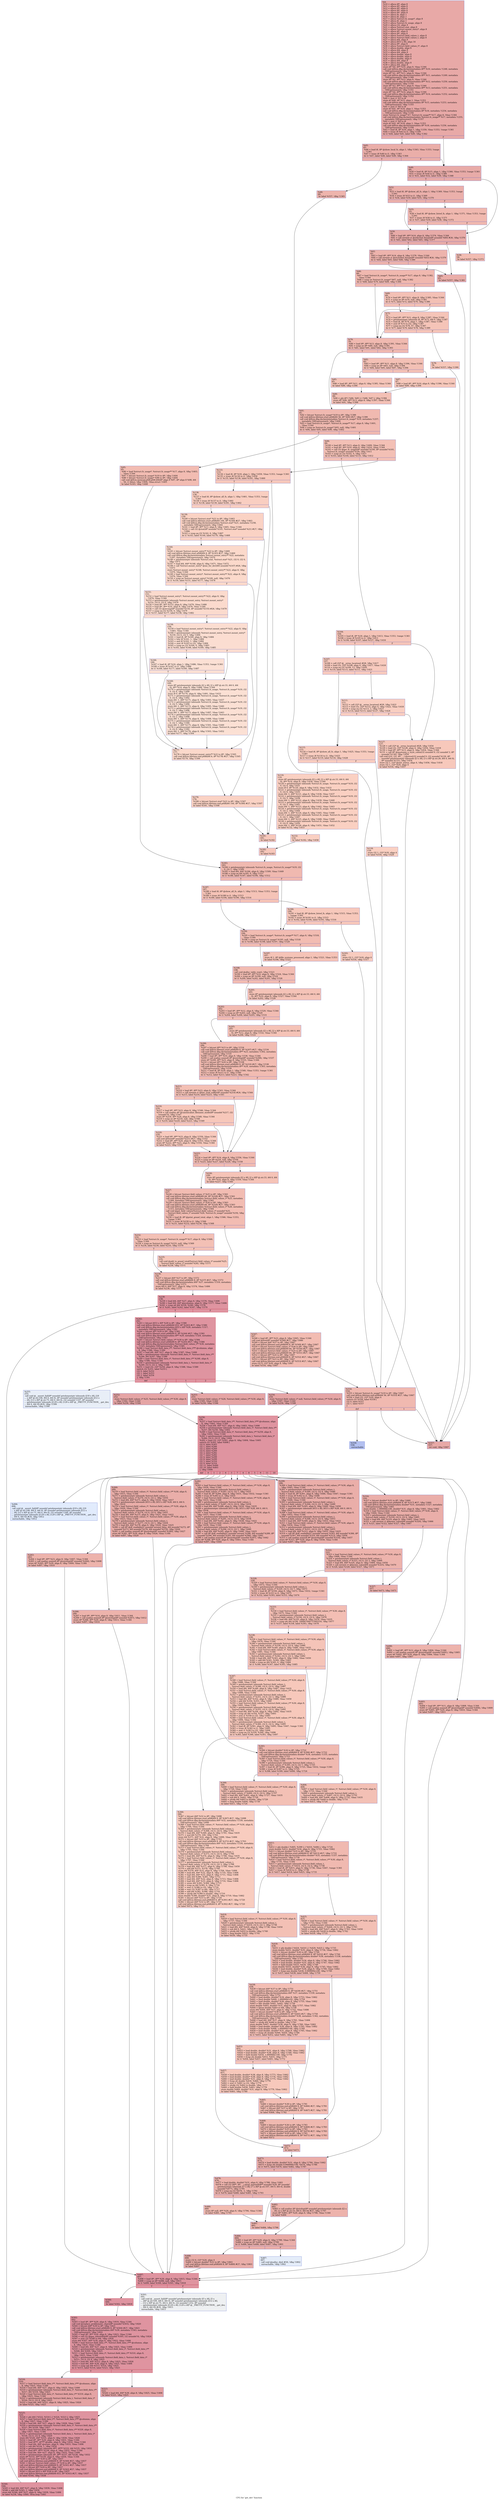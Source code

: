 digraph "CFG for 'get_dev' function" {
	label="CFG for 'get_dev' function";

	Node0x10a2a10 [shape=record,color="#3d50c3ff", style=filled, fillcolor="#ca3b3770",label="{%9:\l  %10 = alloca i8*, align 8\l  %11 = alloca i8*, align 8\l  %12 = alloca i8*, align 8\l  %13 = alloca i8*, align 8\l  %14 = alloca i8*, align 8\l  %15 = alloca i8, align 1\l  %16 = alloca i8, align 1\l  %17 = alloca %struct.fs_usage*, align 8\l  %18 = alloca i8, align 1\l  %19 = alloca %struct.fs_usage, align 8\l  %20 = alloca i32, align 4\l  %21 = alloca %struct.stat, align 8\l  %22 = alloca %struct.mount_entry*, align 8\l  %23 = alloca i8*, align 8\l  %24 = alloca i8*, align 8\l  %25 = alloca %struct.field_values_t, align 8\l  %26 = alloca %struct.field_values_t, align 8\l  %27 = alloca i64, align 8\l  %28 = alloca [653 x i8], align 16\l  %29 = alloca i8*, align 8\l  %30 = alloca %struct.field_values_t*, align 8\l  %31 = alloca double, align 8\l  %32 = alloca i64, align 8\l  %33 = alloca i64, align 8\l  %34 = alloca double, align 8\l  %35 = alloca double, align 8\l  %36 = alloca double, align 8\l  %37 = alloca i64, align 8\l  %38 = alloca double, align 8\l  %39 = alloca i64, align 8\l  store i8* %0, i8** %10, align 8, !tbaa !1344\l  call void @llvm.dbg.declare(metadata i8** %10, metadata !1248, metadata\l... !DIExpression()), !dbg !1348\l  store i8* %1, i8** %11, align 8, !tbaa !1344\l  call void @llvm.dbg.declare(metadata i8** %11, metadata !1249, metadata\l... !DIExpression()), !dbg !1349\l  store i8* %2, i8** %12, align 8, !tbaa !1344\l  call void @llvm.dbg.declare(metadata i8** %12, metadata !1250, metadata\l... !DIExpression()), !dbg !1350\l  store i8* %3, i8** %13, align 8, !tbaa !1344\l  call void @llvm.dbg.declare(metadata i8** %13, metadata !1251, metadata\l... !DIExpression()), !dbg !1351\l  store i8* %4, i8** %14, align 8, !tbaa !1344\l  call void @llvm.dbg.declare(metadata i8** %14, metadata !1252, metadata\l... !DIExpression()), !dbg !1352\l  %40 = zext i1 %5 to i8\l  store i8 %40, i8* %15, align 1, !tbaa !1353\l  call void @llvm.dbg.declare(metadata i8* %15, metadata !1253, metadata\l... !DIExpression()), !dbg !1355\l  %41 = zext i1 %6 to i8\l  store i8 %41, i8* %16, align 1, !tbaa !1353\l  call void @llvm.dbg.declare(metadata i8* %16, metadata !1254, metadata\l... !DIExpression()), !dbg !1356\l  store %struct.fs_usage* %7, %struct.fs_usage** %17, align 8, !tbaa !1344\l  call void @llvm.dbg.declare(metadata %struct.fs_usage** %17, metadata !1255,\l... metadata !DIExpression()), !dbg !1357\l  %42 = zext i1 %8 to i8\l  store i8 %42, i8* %18, align 1, !tbaa !1353\l  call void @llvm.dbg.declare(metadata i8* %18, metadata !1256, metadata\l... !DIExpression()), !dbg !1358\l  %43 = load i8, i8* %16, align 1, !dbg !1359, !tbaa !1353, !range !1361\l  %44 = trunc i8 %43 to i1, !dbg !1359\l  br i1 %44, label %45, label %49, !dbg !1362\l|{<s0>T|<s1>F}}"];
	Node0x10a2a10:s0 -> Node0x10a2aa0;
	Node0x10a2a10:s1 -> Node0x10a2b40;
	Node0x10a2aa0 [shape=record,color="#3d50c3ff", style=filled, fillcolor="#d0473d70",label="{%45:\l45:                                               \l  %46 = load i8, i8* @show_local_fs, align 1, !dbg !1363, !tbaa !1353, !range\l... !1361\l  %47 = trunc i8 %46 to i1, !dbg !1363\l  br i1 %47, label %48, label %49, !dbg !1364\l|{<s0>T|<s1>F}}"];
	Node0x10a2aa0:s0 -> Node0x10a2af0;
	Node0x10a2aa0:s1 -> Node0x10a2b40;
	Node0x10a2af0 [shape=record,color="#3d50c3ff", style=filled, fillcolor="#d8564670",label="{%48:\l48:                                               \l  br label %557, !dbg !1365\l}"];
	Node0x10a2af0 -> Node0x10a4e90;
	Node0x10a2b40 [shape=record,color="#3d50c3ff", style=filled, fillcolor="#cc403a70",label="{%49:\l49:                                               \l  %50 = load i8, i8* %15, align 1, !dbg !1366, !tbaa !1353, !range !1361\l  %51 = trunc i8 %50 to i1, !dbg !1366\l  br i1 %51, label %52, label %59, !dbg !1368\l|{<s0>T|<s1>F}}"];
	Node0x10a2b40:s0 -> Node0x10a2b90;
	Node0x10a2b40:s1 -> Node0x10a2c80;
	Node0x10a2b90 [shape=record,color="#3d50c3ff", style=filled, fillcolor="#d24b4070",label="{%52:\l52:                                               \l  %53 = load i8, i8* @show_all_fs, align 1, !dbg !1369, !tbaa !1353, !range\l... !1361\l  %54 = trunc i8 %53 to i1, !dbg !1369\l  br i1 %54, label %59, label %55, !dbg !1370\l|{<s0>T|<s1>F}}"];
	Node0x10a2b90:s0 -> Node0x10a2c80;
	Node0x10a2b90:s1 -> Node0x10a2be0;
	Node0x10a2be0 [shape=record,color="#3d50c3ff", style=filled, fillcolor="#dc5d4a70",label="{%55:\l55:                                               \l  %56 = load i8, i8* @show_listed_fs, align 1, !dbg !1371, !tbaa !1353, !range\l... !1361\l  %57 = trunc i8 %56 to i1, !dbg !1371\l  br i1 %57, label %59, label %58, !dbg !1372\l|{<s0>T|<s1>F}}"];
	Node0x10a2be0:s0 -> Node0x10a2c80;
	Node0x10a2be0:s1 -> Node0x10a2c30;
	Node0x10a2c30 [shape=record,color="#3d50c3ff", style=filled, fillcolor="#e1675170",label="{%58:\l58:                                               \l  br label %557, !dbg !1373\l}"];
	Node0x10a2c30 -> Node0x10a4e90;
	Node0x10a2c80 [shape=record,color="#3d50c3ff", style=filled, fillcolor="#cc403a70",label="{%59:\l59:                                               \l  %60 = load i8*, i8** %14, align 8, !dbg !1374, !tbaa !1344\l  %61 = call zeroext i1 @selected_fstype(i8* noundef %60) #26, !dbg !1376\l  br i1 %61, label %62, label %65, !dbg !1377\l|{<s0>T|<s1>F}}"];
	Node0x10a2c80:s0 -> Node0x10a2cd0;
	Node0x10a2c80:s1 -> Node0x10a2d20;
	Node0x10a2cd0 [shape=record,color="#3d50c3ff", style=filled, fillcolor="#d6524470",label="{%62:\l62:                                               \l  %63 = load i8*, i8** %14, align 8, !dbg !1378, !tbaa !1344\l  %64 = call zeroext i1 @excluded_fstype(i8* noundef %63) #26, !dbg !1379\l  br i1 %64, label %65, label %66, !dbg !1380\l|{<s0>T|<s1>F}}"];
	Node0x10a2cd0:s0 -> Node0x10a2d20;
	Node0x10a2cd0:s1 -> Node0x10a2d70;
	Node0x10a2d20 [shape=record,color="#3d50c3ff", style=filled, fillcolor="#d0473d70",label="{%65:\l65:                                               \l  br label %557, !dbg !1381\l}"];
	Node0x10a2d20 -> Node0x10a4e90;
	Node0x10a2d70 [shape=record,color="#3d50c3ff", style=filled, fillcolor="#dc5d4a70",label="{%66:\l66:                                               \l  %67 = load %struct.fs_usage*, %struct.fs_usage** %17, align 8, !dbg !1382,\l... !tbaa !1344\l  %68 = icmp ne %struct.fs_usage* %67, null, !dbg !1382\l  br i1 %68, label %79, label %69, !dbg !1384\l|{<s0>T|<s1>F}}"];
	Node0x10a2d70:s0 -> Node0x10a2eb0;
	Node0x10a2d70:s1 -> Node0x10a2dc0;
	Node0x10a2dc0 [shape=record,color="#3d50c3ff", style=filled, fillcolor="#e5705870",label="{%69:\l69:                                               \l  %70 = load i8*, i8** %11, align 8, !dbg !1385, !tbaa !1344\l  %71 = icmp ne i8* %70, null, !dbg !1385\l  br i1 %71, label %72, label %79, !dbg !1386\l|{<s0>T|<s1>F}}"];
	Node0x10a2dc0:s0 -> Node0x10a2e10;
	Node0x10a2dc0:s1 -> Node0x10a2eb0;
	Node0x10a2e10 [shape=record,color="#3d50c3ff", style=filled, fillcolor="#e97a5f70",label="{%72:\l72:                                               \l  %73 = load i8*, i8** %11, align 8, !dbg !1387, !tbaa !1344\l  %74 = getelementptr inbounds i8, i8* %73, i64 0, !dbg !1387\l  %75 = load i8, i8* %74, align 1, !dbg !1387, !tbaa !1388\l  %76 = sext i8 %75 to i32, !dbg !1387\l  %77 = icmp eq i32 %76, 47, !dbg !1387\l  br i1 %77, label %79, label %78, !dbg !1389\l|{<s0>T|<s1>F}}"];
	Node0x10a2e10:s0 -> Node0x10a2eb0;
	Node0x10a2e10:s1 -> Node0x10a2e60;
	Node0x10a2e60 [shape=record,color="#3d50c3ff", style=filled, fillcolor="#ed836670",label="{%78:\l78:                                               \l  br label %557, !dbg !1390\l}"];
	Node0x10a2e60 -> Node0x10a4e90;
	Node0x10a2eb0 [shape=record,color="#3d50c3ff", style=filled, fillcolor="#de614d70",label="{%79:\l79:                                               \l  %80 = load i8*, i8** %13, align 8, !dbg !1391, !tbaa !1344\l  %81 = icmp ne i8* %80, null, !dbg !1391\l  br i1 %81, label %91, label %82, !dbg !1393\l|{<s0>T|<s1>F}}"];
	Node0x10a2eb0:s0 -> Node0x10a3040;
	Node0x10a2eb0:s1 -> Node0x10a2f00;
	Node0x10a2f00 [shape=record,color="#3d50c3ff", style=filled, fillcolor="#e5705870",label="{%82:\l82:                                               \l  %83 = load i8*, i8** %11, align 8, !dbg !1394, !tbaa !1344\l  %84 = icmp ne i8* %83, null, !dbg !1394\l  br i1 %84, label %85, label %87, !dbg !1394\l|{<s0>T|<s1>F}}"];
	Node0x10a2f00:s0 -> Node0x10a2f50;
	Node0x10a2f00:s1 -> Node0x10a2fa0;
	Node0x10a2f50 [shape=record,color="#3d50c3ff", style=filled, fillcolor="#e97a5f70",label="{%85:\l85:                                               \l  %86 = load i8*, i8** %11, align 8, !dbg !1395, !tbaa !1344\l  br label %89, !dbg !1394\l}"];
	Node0x10a2f50 -> Node0x10a2ff0;
	Node0x10a2fa0 [shape=record,color="#3d50c3ff", style=filled, fillcolor="#ed836670",label="{%87:\l87:                                               \l  %88 = load i8*, i8** %10, align 8, !dbg !1396, !tbaa !1344\l  br label %89, !dbg !1394\l}"];
	Node0x10a2fa0 -> Node0x10a2ff0;
	Node0x10a2ff0 [shape=record,color="#3d50c3ff", style=filled, fillcolor="#e5705870",label="{%89:\l89:                                               \l  %90 = phi i8* [ %86, %85 ], [ %88, %87 ], !dbg !1394\l  store i8* %90, i8** %13, align 8, !dbg !1397, !tbaa !1344\l  br label %91, !dbg !1398\l}"];
	Node0x10a2ff0 -> Node0x10a3040;
	Node0x10a3040 [shape=record,color="#3d50c3ff", style=filled, fillcolor="#de614d70",label="{%91:\l91:                                               \l  %92 = bitcast %struct.fs_usage* %19 to i8*, !dbg !1399\l  call void @llvm.lifetime.start.p0i8(i64 56, i8* %92) #27, !dbg !1399\l  call void @llvm.dbg.declare(metadata %struct.fs_usage* %19, metadata !1257,\l... metadata !DIExpression()), !dbg !1400\l  %93 = load %struct.fs_usage*, %struct.fs_usage** %17, align 8, !dbg !1401,\l... !tbaa !1344\l  %94 = icmp ne %struct.fs_usage* %93, null, !dbg !1401\l  br i1 %94, label %95, label %99, !dbg !1402\l|{<s0>T|<s1>F}}"];
	Node0x10a3040:s0 -> Node0x10a3090;
	Node0x10a3040:s1 -> Node0x10a30e0;
	Node0x10a3090 [shape=record,color="#3d50c3ff", style=filled, fillcolor="#e1675170",label="{%95:\l95:                                               \l  %96 = load %struct.fs_usage*, %struct.fs_usage** %17, align 8, !dbg !1403,\l... !tbaa !1344\l  %97 = bitcast %struct.fs_usage* %19 to i8*, !dbg !1404\l  %98 = bitcast %struct.fs_usage* %96 to i8*, !dbg !1404\l  call void @llvm.memcpy.p0i8.p0i8.i64(i8* align 8 %97, i8* align 8 %98, i64\l... 56, i1 false), !dbg !1404, !tbaa.struct !1405\l  br label %183, !dbg !1408\l}"];
	Node0x10a3090 -> Node0x10a3770;
	Node0x10a30e0 [shape=record,color="#3d50c3ff", style=filled, fillcolor="#e5705870",label="{%99:\l99:                                               \l  %100 = load i8*, i8** %13, align 8, !dbg !1409, !tbaa !1344\l  %101 = load i8*, i8** %10, align 8, !dbg !1410, !tbaa !1344\l  %102 = call i32 @get_fs_usage(i8* noundef %100, i8* noundef %101,\l... %struct.fs_usage* noundef %19), !dbg !1411\l  %103 = icmp ne i32 %102, 0, !dbg !1411\l  br i1 %103, label %104, label %133, !dbg !1412\l|{<s0>T|<s1>F}}"];
	Node0x10a30e0:s0 -> Node0x10a3130;
	Node0x10a30e0:s1 -> Node0x10a33b0;
	Node0x10a3130 [shape=record,color="#3d50c3ff", style=filled, fillcolor="#e97a5f70",label="{%104:\l104:                                              \l  %105 = load i8, i8* %18, align 1, !dbg !1413, !tbaa !1353, !range !1361\l  %106 = trunc i8 %105 to i1, !dbg !1413\l  br i1 %106, label %107, label %127, !dbg !1416\l|{<s0>T|<s1>F}}"];
	Node0x10a3130:s0 -> Node0x10a3180;
	Node0x10a3130:s1 -> Node0x10a3310;
	Node0x10a3180 [shape=record,color="#3d50c3ff", style=filled, fillcolor="#ef886b70",label="{%107:\l107:                                              \l  %108 = call i32* @__errno_location() #28, !dbg !1417\l  %109 = load i32, i32* %108, align 4, !dbg !1417, !tbaa !1418\l  %110 = icmp eq i32 %109, 13, !dbg !1420\l  br i1 %110, label %115, label %111, !dbg !1421\l|{<s0>T|<s1>F}}"];
	Node0x10a3180:s0 -> Node0x10a3220;
	Node0x10a3180:s1 -> Node0x10a31d0;
	Node0x10a31d0 [shape=record,color="#3d50c3ff", style=filled, fillcolor="#f2907270",label="{%111:\l111:                                              \l  %112 = call i32* @__errno_location() #28, !dbg !1422\l  %113 = load i32, i32* %112, align 4, !dbg !1422, !tbaa !1418\l  %114 = icmp eq i32 %113, 2, !dbg !1423\l  br i1 %114, label %115, label %127, !dbg !1424\l|{<s0>T|<s1>F}}"];
	Node0x10a31d0:s0 -> Node0x10a3220;
	Node0x10a31d0:s1 -> Node0x10a3310;
	Node0x10a3220 [shape=record,color="#3d50c3ff", style=filled, fillcolor="#f08b6e70",label="{%115:\l115:                                              \l  %116 = load i8, i8* @show_all_fs, align 1, !dbg !1425, !tbaa !1353, !range\l... !1361\l  %117 = trunc i8 %116 to i1, !dbg !1425\l  br i1 %117, label %119, label %118, !dbg !1428\l|{<s0>T|<s1>F}}"];
	Node0x10a3220:s0 -> Node0x10a32c0;
	Node0x10a3220:s1 -> Node0x10a3270;
	Node0x10a3270 [shape=record,color="#3d50c3ff", style=filled, fillcolor="#f3947570",label="{%118:\l118:                                              \l  store i32 1, i32* %20, align 4\l  br label %554, !dbg !1429\l}"];
	Node0x10a3270 -> Node0x10a4e40;
	Node0x10a32c0 [shape=record,color="#3d50c3ff", style=filled, fillcolor="#f3947570",label="{%119:\l119:                                              \l  store i8* getelementptr inbounds ([2 x i8], [2 x i8]* @.str.33, i64 0, i64\l... 0), i8** %14, align 8, !dbg !1430, !tbaa !1344\l  %120 = getelementptr inbounds %struct.fs_usage, %struct.fs_usage* %19, i32\l... 0, i32 4, !dbg !1431\l  store i8 0, i8* %120, align 8, !dbg !1432, !tbaa !1433\l  %121 = getelementptr inbounds %struct.fs_usage, %struct.fs_usage* %19, i32\l... 0, i32 6, !dbg !1435\l  store i64 -1, i64* %121, align 8, !dbg !1436, !tbaa !1437\l  %122 = getelementptr inbounds %struct.fs_usage, %struct.fs_usage* %19, i32\l... 0, i32 5, !dbg !1438\l  store i64 -1, i64* %122, align 8, !dbg !1439, !tbaa !1440\l  %123 = getelementptr inbounds %struct.fs_usage, %struct.fs_usage* %19, i32\l... 0, i32 3, !dbg !1441\l  store i64 -1, i64* %123, align 8, !dbg !1442, !tbaa !1443\l  %124 = getelementptr inbounds %struct.fs_usage, %struct.fs_usage* %19, i32\l... 0, i32 2, !dbg !1444\l  store i64 -1, i64* %124, align 8, !dbg !1445, !tbaa !1446\l  %125 = getelementptr inbounds %struct.fs_usage, %struct.fs_usage* %19, i32\l... 0, i32 1, !dbg !1447\l  store i64 -1, i64* %125, align 8, !dbg !1448, !tbaa !1449\l  %126 = getelementptr inbounds %struct.fs_usage, %struct.fs_usage* %19, i32\l... 0, i32 0, !dbg !1450\l  store i64 -1, i64* %126, align 8, !dbg !1451, !tbaa !1452\l  br label %132, !dbg !1453\l}"];
	Node0x10a32c0 -> Node0x10a3360;
	Node0x10a3310 [shape=record,color="#3d50c3ff", style=filled, fillcolor="#ed836670",label="{%127:\l127:                                              \l  %128 = call i32* @__errno_location() #28, !dbg !1454\l  %129 = load i32, i32* %128, align 4, !dbg !1454, !tbaa !1418\l  %130 = load i8*, i8** %13, align 8, !dbg !1454, !tbaa !1344\l  %131 = call i8* @quotearg_n_style_colon(i32 noundef 0, i32 noundef 3, i8*\l... noundef %130), !dbg !1454\l  call void (i32, i32, i8*, ...) @error(i32 noundef 0, i32 noundef %129, i8*\l... noundef getelementptr inbounds ([3 x i8], [3 x i8]* @.str.28, i64 0, i64 0),\l... i8* noundef %131), !dbg !1454\l  store i32 1, i32* @exit_status, align 4, !dbg !1456, !tbaa !1418\l  store i32 1, i32* %20, align 4\l  br label %554, !dbg !1457\l}"];
	Node0x10a3310 -> Node0x10a4e40;
	Node0x10a3360 [shape=record,color="#3d50c3ff", style=filled, fillcolor="#f3947570",label="{%132:\l132:                                              \l  br label %182, !dbg !1458\l}"];
	Node0x10a3360 -> Node0x10a3720;
	Node0x10a33b0 [shape=record,color="#3d50c3ff", style=filled, fillcolor="#ed836670",label="{%133:\l133:                                              \l  %134 = load i8, i8* %18, align 1, !dbg !1459, !tbaa !1353, !range !1361\l  %135 = trunc i8 %134 to i1, !dbg !1459\l  br i1 %135, label %136, label %181, !dbg !1460\l|{<s0>T|<s1>F}}"];
	Node0x10a33b0:s0 -> Node0x10a3400;
	Node0x10a33b0:s1 -> Node0x10a36d0;
	Node0x10a3400 [shape=record,color="#3d50c3ff", style=filled, fillcolor="#f2907270",label="{%136:\l136:                                              \l  %137 = load i8, i8* @show_all_fs, align 1, !dbg !1461, !tbaa !1353, !range\l... !1361\l  %138 = trunc i8 %137 to i1, !dbg !1461\l  br i1 %138, label %139, label %181, !dbg !1462\l|{<s0>T|<s1>F}}"];
	Node0x10a3400:s0 -> Node0x10a3450;
	Node0x10a3400:s1 -> Node0x10a36d0;
	Node0x10a3450 [shape=record,color="#3d50c3ff", style=filled, fillcolor="#f4987a70",label="{%139:\l139:                                              \l  %140 = bitcast %struct.stat* %21 to i8*, !dbg !1463\l  call void @llvm.lifetime.start.p0i8(i64 144, i8* %140) #27, !dbg !1463\l  call void @llvm.dbg.declare(metadata %struct.stat* %21, metadata !1258,\l... metadata !DIExpression()), !dbg !1464\l  %141 = load i8*, i8** %13, align 8, !dbg !1465, !tbaa !1344\l  %142 = call i32 @stat(i8* noundef %141, %struct.stat* noundef %21) #27, !dbg\l... !1466\l  %143 = icmp eq i32 %142, 0, !dbg !1467\l  br i1 %143, label %144, label %179, !dbg !1468\l|{<s0>T|<s1>F}}"];
	Node0x10a3450:s0 -> Node0x10a34a0;
	Node0x10a3450:s1 -> Node0x10a3680;
	Node0x10a34a0 [shape=record,color="#3d50c3ff", style=filled, fillcolor="#f7a88970",label="{%144:\l144:                                              \l  %145 = bitcast %struct.mount_entry** %22 to i8*, !dbg !1469\l  call void @llvm.lifetime.start.p0i8(i64 8, i8* %145) #27, !dbg !1469\l  call void @llvm.dbg.declare(metadata %struct.mount_entry** %22, metadata\l... !1297, metadata !DIExpression()), !dbg !1470\l  %146 = getelementptr inbounds %struct.stat, %struct.stat* %21, i32 0, i32 0,\l... !dbg !1471\l  %147 = load i64, i64* %146, align 8, !dbg !1471, !tbaa !1472\l  %148 = call %struct.mount_entry* @me_for_dev(i64 noundef %147) #26, !dbg\l... !1475\l  store %struct.mount_entry* %148, %struct.mount_entry** %22, align 8, !dbg\l... !1470, !tbaa !1344\l  %149 = load %struct.mount_entry*, %struct.mount_entry** %22, align 8, !dbg\l... !1476, !tbaa !1344\l  %150 = icmp ne %struct.mount_entry* %149, null, !dbg !1476\l  br i1 %150, label %151, label %177, !dbg !1478\l|{<s0>T|<s1>F}}"];
	Node0x10a34a0:s0 -> Node0x10a34f0;
	Node0x10a34a0:s1 -> Node0x10a3630;
	Node0x10a34f0 [shape=record,color="#3d50c3ff", style=filled, fillcolor="#f7ac8e70",label="{%151:\l151:                                              \l  %152 = load %struct.mount_entry*, %struct.mount_entry** %22, align 8, !dbg\l... !1479, !tbaa !1344\l  %153 = getelementptr inbounds %struct.mount_entry, %struct.mount_entry*\l... %152, i32 0, i32 0, !dbg !1479\l  %154 = load i8*, i8** %153, align 8, !dbg !1479, !tbaa !1480\l  %155 = load i8*, i8** %10, align 8, !dbg !1479, !tbaa !1344\l  %156 = call i32 @strcmp(i8* noundef %154, i8* noundef %155) #26, !dbg !1479\l  %157 = icmp eq i32 %156, 0, !dbg !1479\l  br i1 %157, label %177, label %158, !dbg !1482\l|{<s0>T|<s1>F}}"];
	Node0x10a34f0:s0 -> Node0x10a3630;
	Node0x10a34f0:s1 -> Node0x10a3540;
	Node0x10a3540 [shape=record,color="#3d50c3ff", style=filled, fillcolor="#f7b39670",label="{%158:\l158:                                              \l  %159 = load %struct.mount_entry*, %struct.mount_entry** %22, align 8, !dbg\l... !1483, !tbaa !1344\l  %160 = getelementptr inbounds %struct.mount_entry, %struct.mount_entry*\l... %159, i32 0, i32 5, !dbg !1484\l  %161 = load i8, i8* %160, align 8, !dbg !1484\l  %162 = lshr i8 %161, 1, !dbg !1484\l  %163 = and i8 %162, 1, !dbg !1484\l  %164 = zext i8 %163 to i32, !dbg !1484\l  %165 = icmp ne i32 %164, 0, !dbg !1483\l  br i1 %165, label %166, label %169, !dbg !1485\l|{<s0>T|<s1>F}}"];
	Node0x10a3540:s0 -> Node0x10a3590;
	Node0x10a3540:s1 -> Node0x10a35e0;
	Node0x10a3590 [shape=record,color="#3d50c3ff", style=filled, fillcolor="#f7b99e70",label="{%166:\l166:                                              \l  %167 = load i8, i8* %16, align 1, !dbg !1486, !tbaa !1353, !range !1361\l  %168 = trunc i8 %167 to i1, !dbg !1486\l  br i1 %168, label %177, label %169, !dbg !1487\l|{<s0>T|<s1>F}}"];
	Node0x10a3590:s0 -> Node0x10a3630;
	Node0x10a3590:s1 -> Node0x10a35e0;
	Node0x10a35e0 [shape=record,color="#3d50c3ff", style=filled, fillcolor="#f7b99e70",label="{%169:\l169:                                              \l  store i8* getelementptr inbounds ([2 x i8], [2 x i8]* @.str.33, i64 0, i64\l... 0), i8** %14, align 8, !dbg !1488, !tbaa !1344\l  %170 = getelementptr inbounds %struct.fs_usage, %struct.fs_usage* %19, i32\l... 0, i32 4, !dbg !1490\l  store i8 0, i8* %170, align 8, !dbg !1491, !tbaa !1433\l  %171 = getelementptr inbounds %struct.fs_usage, %struct.fs_usage* %19, i32\l... 0, i32 6, !dbg !1492\l  store i64 -1, i64* %171, align 8, !dbg !1493, !tbaa !1437\l  %172 = getelementptr inbounds %struct.fs_usage, %struct.fs_usage* %19, i32\l... 0, i32 5, !dbg !1494\l  store i64 -1, i64* %172, align 8, !dbg !1495, !tbaa !1440\l  %173 = getelementptr inbounds %struct.fs_usage, %struct.fs_usage* %19, i32\l... 0, i32 3, !dbg !1496\l  store i64 -1, i64* %173, align 8, !dbg !1497, !tbaa !1443\l  %174 = getelementptr inbounds %struct.fs_usage, %struct.fs_usage* %19, i32\l... 0, i32 2, !dbg !1498\l  store i64 -1, i64* %174, align 8, !dbg !1499, !tbaa !1446\l  %175 = getelementptr inbounds %struct.fs_usage, %struct.fs_usage* %19, i32\l... 0, i32 1, !dbg !1500\l  store i64 -1, i64* %175, align 8, !dbg !1501, !tbaa !1449\l  %176 = getelementptr inbounds %struct.fs_usage, %struct.fs_usage* %19, i32\l... 0, i32 0, !dbg !1502\l  store i64 -1, i64* %176, align 8, !dbg !1503, !tbaa !1452\l  br label %177, !dbg !1504\l}"];
	Node0x10a35e0 -> Node0x10a3630;
	Node0x10a3630 [shape=record,color="#3d50c3ff", style=filled, fillcolor="#f7a88970",label="{%177:\l177:                                              \l  %178 = bitcast %struct.mount_entry** %22 to i8*, !dbg !1505\l  call void @llvm.lifetime.end.p0i8(i64 8, i8* %178) #27, !dbg !1505\l  br label %179, !dbg !1506\l}"];
	Node0x10a3630 -> Node0x10a3680;
	Node0x10a3680 [shape=record,color="#3d50c3ff", style=filled, fillcolor="#f4987a70",label="{%179:\l179:                                              \l  %180 = bitcast %struct.stat* %21 to i8*, !dbg !1507\l  call void @llvm.lifetime.end.p0i8(i64 144, i8* %180) #27, !dbg !1507\l  br label %181, !dbg !1508\l}"];
	Node0x10a3680 -> Node0x10a36d0;
	Node0x10a36d0 [shape=record,color="#3d50c3ff", style=filled, fillcolor="#ed836670",label="{%181:\l181:                                              \l  br label %182\l}"];
	Node0x10a36d0 -> Node0x10a3720;
	Node0x10a3720 [shape=record,color="#3d50c3ff", style=filled, fillcolor="#ec7f6370",label="{%182:\l182:                                              \l  br label %183\l}"];
	Node0x10a3720 -> Node0x10a3770;
	Node0x10a3770 [shape=record,color="#3d50c3ff", style=filled, fillcolor="#de614d70",label="{%183:\l183:                                              \l  %184 = getelementptr inbounds %struct.fs_usage, %struct.fs_usage* %19, i32\l... 0, i32 1, !dbg !1509\l  %185 = load i64, i64* %184, align 8, !dbg !1509, !tbaa !1449\l  %186 = icmp eq i64 %185, 0, !dbg !1511\l  br i1 %186, label %187, label %194, !dbg !1512\l|{<s0>T|<s1>F}}"];
	Node0x10a3770:s0 -> Node0x10a37c0;
	Node0x10a3770:s1 -> Node0x10a38b0;
	Node0x10a37c0 [shape=record,color="#3d50c3ff", style=filled, fillcolor="#e8765c70",label="{%187:\l187:                                              \l  %188 = load i8, i8* @show_all_fs, align 1, !dbg !1513, !tbaa !1353, !range\l... !1361\l  %189 = trunc i8 %188 to i1, !dbg !1513\l  br i1 %189, label %194, label %190, !dbg !1514\l|{<s0>T|<s1>F}}"];
	Node0x10a37c0:s0 -> Node0x10a38b0;
	Node0x10a37c0:s1 -> Node0x10a3810;
	Node0x10a3810 [shape=record,color="#3d50c3ff", style=filled, fillcolor="#ed836670",label="{%190:\l190:                                              \l  %191 = load i8, i8* @show_listed_fs, align 1, !dbg !1515, !tbaa !1353,\l... !range !1361\l  %192 = trunc i8 %191 to i1, !dbg !1515\l  br i1 %192, label %194, label %193, !dbg !1516\l|{<s0>T|<s1>F}}"];
	Node0x10a3810:s0 -> Node0x10a38b0;
	Node0x10a3810:s1 -> Node0x10a3860;
	Node0x10a3860 [shape=record,color="#3d50c3ff", style=filled, fillcolor="#f08b6e70",label="{%193:\l193:                                              \l  store i32 1, i32* %20, align 4\l  br label %554, !dbg !1517\l}"];
	Node0x10a3860 -> Node0x10a4e40;
	Node0x10a38b0 [shape=record,color="#3d50c3ff", style=filled, fillcolor="#e1675170",label="{%194:\l194:                                              \l  %195 = load %struct.fs_usage*, %struct.fs_usage** %17, align 8, !dbg !1518,\l... !tbaa !1344\l  %196 = icmp ne %struct.fs_usage* %195, null, !dbg !1518\l  br i1 %196, label %198, label %197, !dbg !1520\l|{<s0>T|<s1>F}}"];
	Node0x10a38b0:s0 -> Node0x10a3950;
	Node0x10a38b0:s1 -> Node0x10a3900;
	Node0x10a3900 [shape=record,color="#3d50c3ff", style=filled, fillcolor="#e8765c70",label="{%197:\l197:                                              \l  store i8 1, i8* @file_systems_processed, align 1, !dbg !1521, !tbaa !1353\l  br label %198, !dbg !1522\l}"];
	Node0x10a3900 -> Node0x10a3950;
	Node0x10a3950 [shape=record,color="#3d50c3ff", style=filled, fillcolor="#e1675170",label="{%198:\l198:                                              \l  call void @alloc_table_row(), !dbg !1523\l  %199 = load i8*, i8** %10, align 8, !dbg !1524, !tbaa !1344\l  %200 = icmp ne i8* %199, null, !dbg !1524\l  br i1 %200, label %202, label %201, !dbg !1526\l|{<s0>T|<s1>F}}"];
	Node0x10a3950:s0 -> Node0x10a39f0;
	Node0x10a3950:s1 -> Node0x10a39a0;
	Node0x10a39a0 [shape=record,color="#3d50c3ff", style=filled, fillcolor="#e8765c70",label="{%201:\l201:                                              \l  store i8* getelementptr inbounds ([2 x i8], [2 x i8]* @.str.33, i64 0, i64\l... 0), i8** %10, align 8, !dbg !1527, !tbaa !1344\l  br label %202, !dbg !1528\l}"];
	Node0x10a39a0 -> Node0x10a39f0;
	Node0x10a39f0 [shape=record,color="#3d50c3ff", style=filled, fillcolor="#e1675170",label="{%202:\l202:                                              \l  %203 = load i8*, i8** %12, align 8, !dbg !1529, !tbaa !1344\l  %204 = icmp ne i8* %203, null, !dbg !1529\l  br i1 %204, label %206, label %205, !dbg !1531\l|{<s0>T|<s1>F}}"];
	Node0x10a39f0:s0 -> Node0x10a3a90;
	Node0x10a39f0:s1 -> Node0x10a3a40;
	Node0x10a3a40 [shape=record,color="#3d50c3ff", style=filled, fillcolor="#e8765c70",label="{%205:\l205:                                              \l  store i8* getelementptr inbounds ([2 x i8], [2 x i8]* @.str.33, i64 0, i64\l... 0), i8** %12, align 8, !dbg !1532, !tbaa !1344\l  br label %206, !dbg !1533\l}"];
	Node0x10a3a40 -> Node0x10a3a90;
	Node0x10a3a90 [shape=record,color="#3d50c3ff", style=filled, fillcolor="#e1675170",label="{%206:\l206:                                              \l  %207 = bitcast i8** %23 to i8*, !dbg !1534\l  call void @llvm.lifetime.start.p0i8(i64 8, i8* %207) #27, !dbg !1534\l  call void @llvm.dbg.declare(metadata i8** %23, metadata !1302, metadata\l... !DIExpression()), !dbg !1535\l  %208 = load i8*, i8** %10, align 8, !dbg !1536, !tbaa !1344\l  %209 = call noalias nonnull i8* @xstrdup(i8* noundef %208), !dbg !1537\l  store i8* %209, i8** %23, align 8, !dbg !1535, !tbaa !1344\l  %210 = bitcast i8** %24 to i8*, !dbg !1538\l  call void @llvm.lifetime.start.p0i8(i64 8, i8* %210) #27, !dbg !1538\l  call void @llvm.dbg.declare(metadata i8** %24, metadata !1303, metadata\l... !DIExpression()), !dbg !1539\l  %211 = load i8, i8* %18, align 1, !dbg !1540, !tbaa !1353, !range !1361\l  %212 = trunc i8 %211 to i1, !dbg !1540\l  br i1 %212, label %213, label %223, !dbg !1542\l|{<s0>T|<s1>F}}"];
	Node0x10a3a90:s0 -> Node0x10a3ae0;
	Node0x10a3a90:s1 -> Node0x10a3bd0;
	Node0x10a3ae0 [shape=record,color="#3d50c3ff", style=filled, fillcolor="#e5705870",label="{%213:\l213:                                              \l  %214 = load i8*, i8** %23, align 8, !dbg !1543, !tbaa !1344\l  %215 = call zeroext i1 @has_uuid_suffix(i8* noundef %214) #26, !dbg !1544\l  br i1 %215, label %216, label %223, !dbg !1545\l|{<s0>T|<s1>F}}"];
	Node0x10a3ae0:s0 -> Node0x10a3b30;
	Node0x10a3ae0:s1 -> Node0x10a3bd0;
	Node0x10a3b30 [shape=record,color="#3d50c3ff", style=filled, fillcolor="#ec7f6370",label="{%216:\l216:                                              \l  %217 = load i8*, i8** %23, align 8, !dbg !1546, !tbaa !1344\l  %218 = call noalias i8* @canonicalize_filename_mode(i8* noundef %217, i32\l... noundef 0), !dbg !1547\l  store i8* %218, i8** %24, align 8, !dbg !1548, !tbaa !1344\l  %219 = icmp ne i8* %218, null, !dbg !1548\l  br i1 %219, label %220, label %223, !dbg !1549\l|{<s0>T|<s1>F}}"];
	Node0x10a3b30:s0 -> Node0x10a3b80;
	Node0x10a3b30:s1 -> Node0x10a3bd0;
	Node0x10a3b80 [shape=record,color="#3d50c3ff", style=filled, fillcolor="#ef886b70",label="{%220:\l220:                                              \l  %221 = load i8*, i8** %23, align 8, !dbg !1550, !tbaa !1344\l  call void @free(i8* noundef %221) #27, !dbg !1552\l  %222 = load i8*, i8** %24, align 8, !dbg !1553, !tbaa !1344\l  store i8* %222, i8** %23, align 8, !dbg !1554, !tbaa !1344\l  br label %223, !dbg !1555\l}"];
	Node0x10a3b80 -> Node0x10a3bd0;
	Node0x10a3bd0 [shape=record,color="#3d50c3ff", style=filled, fillcolor="#e1675170",label="{%223:\l223:                                              \l  %224 = load i8*, i8** %14, align 8, !dbg !1556, !tbaa !1344\l  %225 = icmp ne i8* %224, null, !dbg !1556\l  br i1 %225, label %227, label %226, !dbg !1558\l|{<s0>T|<s1>F}}"];
	Node0x10a3bd0:s0 -> Node0x10a3c70;
	Node0x10a3bd0:s1 -> Node0x10a3c20;
	Node0x10a3c20 [shape=record,color="#3d50c3ff", style=filled, fillcolor="#e8765c70",label="{%226:\l226:                                              \l  store i8* getelementptr inbounds ([2 x i8], [2 x i8]* @.str.33, i64 0, i64\l... 0), i8** %14, align 8, !dbg !1559, !tbaa !1344\l  br label %227, !dbg !1560\l}"];
	Node0x10a3c20 -> Node0x10a3c70;
	Node0x10a3c70 [shape=record,color="#3d50c3ff", style=filled, fillcolor="#e1675170",label="{%227:\l227:                                              \l  %228 = bitcast %struct.field_values_t* %25 to i8*, !dbg !1561\l  call void @llvm.lifetime.start.p0i8(i64 64, i8* %228) #27, !dbg !1561\l  call void @llvm.dbg.declare(metadata %struct.field_values_t* %25, metadata\l... !1304, metadata !DIExpression()), !dbg !1562\l  %229 = bitcast %struct.field_values_t* %26 to i8*, !dbg !1563\l  call void @llvm.lifetime.start.p0i8(i64 64, i8* %229) #27, !dbg !1563\l  call void @llvm.dbg.declare(metadata %struct.field_values_t* %26, metadata\l... !1315, metadata !DIExpression()), !dbg !1564\l  call void @get_field_values(%struct.field_values_t* noundef %25,\l... %struct.field_values_t* noundef %26, %struct.fs_usage* noundef %19), !dbg\l... !1565\l  %230 = load i8, i8* @print_grand_total, align 1, !dbg !1566, !tbaa !1353,\l... !range !1361\l  %231 = trunc i8 %230 to i1, !dbg !1566\l  br i1 %231, label %232, label %236, !dbg !1568\l|{<s0>T|<s1>F}}"];
	Node0x10a3c70:s0 -> Node0x10a3cc0;
	Node0x10a3c70:s1 -> Node0x10a3d60;
	Node0x10a3cc0 [shape=record,color="#3d50c3ff", style=filled, fillcolor="#e5705870",label="{%232:\l232:                                              \l  %233 = load %struct.fs_usage*, %struct.fs_usage** %17, align 8, !dbg !1569,\l... !tbaa !1344\l  %234 = icmp ne %struct.fs_usage* %233, null, !dbg !1569\l  br i1 %234, label %236, label %235, !dbg !1570\l|{<s0>T|<s1>F}}"];
	Node0x10a3cc0:s0 -> Node0x10a3d60;
	Node0x10a3cc0:s1 -> Node0x10a3d10;
	Node0x10a3d10 [shape=record,color="#3d50c3ff", style=filled, fillcolor="#ed836670",label="{%235:\l235:                                              \l  call void @add_to_grand_total(%struct.field_values_t* noundef %25,\l... %struct.field_values_t* noundef %26), !dbg !1571\l  br label %236, !dbg !1571\l}"];
	Node0x10a3d10 -> Node0x10a3d60;
	Node0x10a3d60 [shape=record,color="#3d50c3ff", style=filled, fillcolor="#e1675170",label="{%236:\l236:                                              \l  %237 = bitcast i64* %27 to i8*, !dbg !1572\l  call void @llvm.lifetime.start.p0i8(i64 8, i8* %237) #27, !dbg !1572\l  call void @llvm.dbg.declare(metadata i64* %27, metadata !1316, metadata\l... !DIExpression()), !dbg !1573\l  store i64 0, i64* %27, align 8, !dbg !1574, !tbaa !1406\l  br label %238, !dbg !1575\l}"];
	Node0x10a3d60 -> Node0x10a3db0;
	Node0x10a3db0 [shape=record,color="#b70d28ff", style=filled, fillcolor="#b70d2870",label="{%238:\l238:                                              \l  %239 = load i64, i64* %27, align 8, !dbg !1576, !tbaa !1406\l  %240 = load i64, i64* @ncolumns, align 8, !dbg !1577, !tbaa !1406\l  %241 = icmp ult i64 %239, %240, !dbg !1578\l  br i1 %241, label %242, label %547, !dbg !1579\l|{<s0>T|<s1>F}}"];
	Node0x10a3db0:s0 -> Node0x10a3e00;
	Node0x10a3db0:s1 -> Node0x10a4df0;
	Node0x10a3e00 [shape=record,color="#b70d28ff", style=filled, fillcolor="#b70d2870",label="{%242:\l242:                                              \l  %243 = bitcast [653 x i8]* %28 to i8*, !dbg !1580\l  call void @llvm.lifetime.start.p0i8(i64 653, i8* %243) #27, !dbg !1580\l  call void @llvm.dbg.declare(metadata [653 x i8]* %28, metadata !1317,\l... metadata !DIExpression()), !dbg !1581\l  %244 = bitcast i8** %29 to i8*, !dbg !1582\l  call void @llvm.lifetime.start.p0i8(i64 8, i8* %244) #27, !dbg !1582\l  call void @llvm.dbg.declare(metadata i8** %29, metadata !1324, metadata\l... !DIExpression()), !dbg !1583\l  %245 = bitcast %struct.field_values_t** %30 to i8*, !dbg !1584\l  call void @llvm.lifetime.start.p0i8(i64 8, i8* %245) #27, !dbg !1584\l  call void @llvm.dbg.declare(metadata %struct.field_values_t** %30, metadata\l... !1325, metadata !DIExpression()), !dbg !1585\l  %246 = load %struct.field_data_t**, %struct.field_data_t*** @columns, align\l... 8, !dbg !1586, !tbaa !1344\l  %247 = load i64, i64* %27, align 8, !dbg !1587, !tbaa !1406\l  %248 = getelementptr inbounds %struct.field_data_t*, %struct.field_data_t**\l... %246, i64 %247, !dbg !1586\l  %249 = load %struct.field_data_t*, %struct.field_data_t** %248, align 8,\l... !dbg !1586, !tbaa !1344\l  %250 = getelementptr inbounds %struct.field_data_t, %struct.field_data_t*\l... %249, i32 0, i32 2, !dbg !1588\l  %251 = load i32, i32* %250, align 8, !dbg !1588, !tbaa !1589\l  switch i32 %251, label %255 [\l    i32 0, label %252\l    i32 1, label %253\l    i32 2, label %254\l  ], !dbg !1591\l|{<s0>def|<s1>0|<s2>1|<s3>2}}"];
	Node0x10a3e00:s0 -> Node0x10a3f40;
	Node0x10a3e00:s1 -> Node0x10a3e50;
	Node0x10a3e00:s2 -> Node0x10a3ea0;
	Node0x10a3e00:s3 -> Node0x10a3ef0;
	Node0x10a3e50 [shape=record,color="#3d50c3ff", style=filled, fillcolor="#c5333470",label="{%252:\l252:                                              \l  store %struct.field_values_t* %25, %struct.field_values_t** %30, align 8,\l... !dbg !1592, !tbaa !1344\l  br label %256, !dbg !1594\l}"];
	Node0x10a3e50 -> Node0x10a3f90;
	Node0x10a3ea0 [shape=record,color="#3d50c3ff", style=filled, fillcolor="#c5333470",label="{%253:\l253:                                              \l  store %struct.field_values_t* %26, %struct.field_values_t** %30, align 8,\l... !dbg !1595, !tbaa !1344\l  br label %256, !dbg !1596\l}"];
	Node0x10a3ea0 -> Node0x10a3f90;
	Node0x10a3ef0 [shape=record,color="#3d50c3ff", style=filled, fillcolor="#c5333470",label="{%254:\l254:                                              \l  store %struct.field_values_t* null, %struct.field_values_t** %30, align 8,\l... !dbg !1597, !tbaa !1344\l  br label %256, !dbg !1598\l}"];
	Node0x10a3ef0 -> Node0x10a3f90;
	Node0x10a3f40 [shape=record,color="#3d50c3ff", style=filled, fillcolor="#cbd8ee70",label="{%255:\l255:                                              \l  call void @__assert_fail(i8* noundef getelementptr inbounds ([18 x i8], [18\l... x i8]* @.str.106, i64 0, i64 0), i8* noundef getelementptr inbounds ([12 x\l... i8], [12 x i8]* @.str.75, i64 0, i64 0), i32 noundef 1147, i8* noundef\l... getelementptr inbounds ([129 x i8], [129 x i8]* @__PRETTY_FUNCTION__.get_dev,\l... i64 0, i64 0)) #29, !dbg !1599\l  unreachable, !dbg !1599\l}"];
	Node0x10a3f90 [shape=record,color="#b70d28ff", style=filled, fillcolor="#b70d2870",label="{%256:\l256:                                              \l  %257 = load %struct.field_data_t**, %struct.field_data_t*** @columns, align\l... 8, !dbg !1602, !tbaa !1344\l  %258 = load i64, i64* %27, align 8, !dbg !1603, !tbaa !1406\l  %259 = getelementptr inbounds %struct.field_data_t*, %struct.field_data_t**\l... %257, i64 %258, !dbg !1602\l  %260 = load %struct.field_data_t*, %struct.field_data_t** %259, align 8,\l... !dbg !1602, !tbaa !1344\l  %261 = getelementptr inbounds %struct.field_data_t, %struct.field_data_t*\l... %260, i32 0, i32 0, !dbg !1604\l  %262 = load i32, i32* %261, align 8, !dbg !1604, !tbaa !1605\l  switch i32 %262, label %496 [\l    i32 0, label %263\l    i32 1, label %266\l    i32 2, label %269\l    i32 6, label %269\l    i32 3, label %282\l    i32 7, label %282\l    i32 4, label %299\l    i32 8, label %299\l    i32 5, label %316\l    i32 9, label %316\l    i32 11, label %490\l    i32 10, label %493\l  ], !dbg !1606\l|{<s0>def|<s1>0|<s2>1|<s3>2|<s4>6|<s5>3|<s6>7|<s7>4|<s8>8|<s9>5|<s10>9|<s11>11|<s12>10}}"];
	Node0x10a3f90:s0 -> Node0x10a4b20;
	Node0x10a3f90:s1 -> Node0x10a3fe0;
	Node0x10a3f90:s2 -> Node0x10a4030;
	Node0x10a3f90:s3 -> Node0x10a4080;
	Node0x10a3f90:s4 -> Node0x10a4080;
	Node0x10a3f90:s5 -> Node0x10a40d0;
	Node0x10a3f90:s6 -> Node0x10a40d0;
	Node0x10a3f90:s7 -> Node0x10a4120;
	Node0x10a3f90:s8 -> Node0x10a4120;
	Node0x10a3f90:s9 -> Node0x10a4170;
	Node0x10a3f90:s10 -> Node0x10a4170;
	Node0x10a3f90:s11 -> Node0x10a4a80;
	Node0x10a3f90:s12 -> Node0x10a4ad0;
	Node0x10a3fe0 [shape=record,color="#3d50c3ff", style=filled, fillcolor="#d6524470",label="{%263:\l263:                                              \l  %264 = load i8*, i8** %23, align 8, !dbg !1607, !tbaa !1344\l  %265 = call noalias nonnull i8* @xstrdup(i8* noundef %264), !dbg !1608\l  store i8* %265, i8** %29, align 8, !dbg !1609, !tbaa !1344\l  br label %497, !dbg !1610\l}"];
	Node0x10a3fe0 -> Node0x10a4b70;
	Node0x10a4030 [shape=record,color="#3d50c3ff", style=filled, fillcolor="#d6524470",label="{%266:\l266:                                              \l  %267 = load i8*, i8** %14, align 8, !dbg !1611, !tbaa !1344\l  %268 = call noalias nonnull i8* @xstrdup(i8* noundef %267), !dbg !1612\l  store i8* %268, i8** %29, align 8, !dbg !1613, !tbaa !1344\l  br label %497, !dbg !1614\l}"];
	Node0x10a4030 -> Node0x10a4b70;
	Node0x10a4080 [shape=record,color="#3d50c3ff", style=filled, fillcolor="#d0473d70",label="{%269:\l269:                                              \l  %270 = load %struct.field_values_t*, %struct.field_values_t** %30, align 8,\l... !dbg !1615, !tbaa !1344\l  %271 = getelementptr inbounds %struct.field_values_t,\l... %struct.field_values_t* %270, i32 0, i32 2, !dbg !1616\l  %272 = load i64, i64* %271, align 8, !dbg !1616, !tbaa !1617\l  %273 = getelementptr inbounds [653 x i8], [653 x i8]* %28, i64 0, i64 0,\l... !dbg !1619\l  %274 = load %struct.field_values_t*, %struct.field_values_t** %30, align 8,\l... !dbg !1620, !tbaa !1344\l  %275 = getelementptr inbounds %struct.field_values_t,\l... %struct.field_values_t* %274, i32 0, i32 0, !dbg !1621\l  %276 = load i64, i64* %275, align 8, !dbg !1621, !tbaa !1622\l  %277 = load %struct.field_values_t*, %struct.field_values_t** %30, align 8,\l... !dbg !1623, !tbaa !1344\l  %278 = getelementptr inbounds %struct.field_values_t,\l... %struct.field_values_t* %277, i32 0, i32 1, !dbg !1624\l  %279 = load i64, i64* %278, align 8, !dbg !1624, !tbaa !1625\l  %280 = call i8* @df_readable(i1 noundef zeroext false, i64 noundef %272, i8*\l... noundef %273, i64 noundef %276, i64 noundef %279), !dbg !1626\l  %281 = call noalias nonnull i8* @xstrdup(i8* noundef %280), !dbg !1627\l  store i8* %281, i8** %29, align 8, !dbg !1628, !tbaa !1344\l  br label %497, !dbg !1629\l}"];
	Node0x10a4080 -> Node0x10a4b70;
	Node0x10a40d0 [shape=record,color="#3d50c3ff", style=filled, fillcolor="#d0473d70",label="{%282:\l282:                                              \l  %283 = load %struct.field_values_t*, %struct.field_values_t** %30, align 8,\l... !dbg !1630, !tbaa !1344\l  %284 = getelementptr inbounds %struct.field_values_t,\l... %struct.field_values_t* %283, i32 0, i32 7, !dbg !1631\l  %285 = load i8, i8* %284, align 8, !dbg !1631, !tbaa !1632, !range !1361\l  %286 = trunc i8 %285 to i1, !dbg !1631\l  %287 = load %struct.field_values_t*, %struct.field_values_t** %30, align 8,\l... !dbg !1633, !tbaa !1344\l  %288 = getelementptr inbounds %struct.field_values_t,\l... %struct.field_values_t* %287, i32 0, i32 6, !dbg !1634\l  %289 = load i64, i64* %288, align 8, !dbg !1634, !tbaa !1635\l  %290 = getelementptr inbounds [653 x i8], [653 x i8]* %28, i64 0, i64 0,\l... !dbg !1636\l  %291 = load %struct.field_values_t*, %struct.field_values_t** %30, align 8,\l... !dbg !1637, !tbaa !1344\l  %292 = getelementptr inbounds %struct.field_values_t,\l... %struct.field_values_t* %291, i32 0, i32 0, !dbg !1638\l  %293 = load i64, i64* %292, align 8, !dbg !1638, !tbaa !1622\l  %294 = load %struct.field_values_t*, %struct.field_values_t** %30, align 8,\l... !dbg !1639, !tbaa !1344\l  %295 = getelementptr inbounds %struct.field_values_t,\l... %struct.field_values_t* %294, i32 0, i32 1, !dbg !1640\l  %296 = load i64, i64* %295, align 8, !dbg !1640, !tbaa !1625\l  %297 = call i8* @df_readable(i1 noundef zeroext %286, i64 noundef %289, i8*\l... noundef %290, i64 noundef %293, i64 noundef %296), !dbg !1641\l  %298 = call noalias nonnull i8* @xstrdup(i8* noundef %297), !dbg !1642\l  store i8* %298, i8** %29, align 8, !dbg !1643, !tbaa !1344\l  br label %497, !dbg !1644\l}"];
	Node0x10a40d0 -> Node0x10a4b70;
	Node0x10a4120 [shape=record,color="#3d50c3ff", style=filled, fillcolor="#d0473d70",label="{%299:\l299:                                              \l  %300 = load %struct.field_values_t*, %struct.field_values_t** %30, align 8,\l... !dbg !1645, !tbaa !1344\l  %301 = getelementptr inbounds %struct.field_values_t,\l... %struct.field_values_t* %300, i32 0, i32 4, !dbg !1646\l  %302 = load i8, i8* %301, align 8, !dbg !1646, !tbaa !1647, !range !1361\l  %303 = trunc i8 %302 to i1, !dbg !1646\l  %304 = load %struct.field_values_t*, %struct.field_values_t** %30, align 8,\l... !dbg !1648, !tbaa !1344\l  %305 = getelementptr inbounds %struct.field_values_t,\l... %struct.field_values_t* %304, i32 0, i32 3, !dbg !1649\l  %306 = load i64, i64* %305, align 8, !dbg !1649, !tbaa !1650\l  %307 = getelementptr inbounds [653 x i8], [653 x i8]* %28, i64 0, i64 0,\l... !dbg !1651\l  %308 = load %struct.field_values_t*, %struct.field_values_t** %30, align 8,\l... !dbg !1652, !tbaa !1344\l  %309 = getelementptr inbounds %struct.field_values_t,\l... %struct.field_values_t* %308, i32 0, i32 0, !dbg !1653\l  %310 = load i64, i64* %309, align 8, !dbg !1653, !tbaa !1622\l  %311 = load %struct.field_values_t*, %struct.field_values_t** %30, align 8,\l... !dbg !1654, !tbaa !1344\l  %312 = getelementptr inbounds %struct.field_values_t,\l... %struct.field_values_t* %311, i32 0, i32 1, !dbg !1655\l  %313 = load i64, i64* %312, align 8, !dbg !1655, !tbaa !1625\l  %314 = call i8* @df_readable(i1 noundef zeroext %303, i64 noundef %306, i8*\l... noundef %307, i64 noundef %310, i64 noundef %313), !dbg !1656\l  %315 = call noalias nonnull i8* @xstrdup(i8* noundef %314), !dbg !1657\l  store i8* %315, i8** %29, align 8, !dbg !1658, !tbaa !1344\l  br label %497, !dbg !1659\l}"];
	Node0x10a4120 -> Node0x10a4b70;
	Node0x10a4170 [shape=record,color="#3d50c3ff", style=filled, fillcolor="#d0473d70",label="{%316:\l316:                                              \l  %317 = bitcast double* %31 to i8*, !dbg !1660\l  call void @llvm.lifetime.start.p0i8(i64 8, i8* %317) #27, !dbg !1660\l  call void @llvm.dbg.declare(metadata double* %31, metadata !1327, metadata\l... !DIExpression()), !dbg !1661\l  store double -1.000000e+00, double* %31, align 8, !dbg !1661, !tbaa !1662\l  %318 = load %struct.field_values_t*, %struct.field_values_t** %30, align 8,\l... !dbg !1664, !tbaa !1344\l  %319 = getelementptr inbounds %struct.field_values_t,\l... %struct.field_values_t* %318, i32 0, i32 6, !dbg !1665\l  %320 = load i64, i64* %319, align 8, !dbg !1665, !tbaa !1635\l  %321 = call zeroext i1 @known_value(i64 noundef %320), !dbg !1666\l  br i1 %321, label %322, label %327, !dbg !1667\l|{<s0>T|<s1>F}}"];
	Node0x10a4170:s0 -> Node0x10a41c0;
	Node0x10a4170:s1 -> Node0x10a4210;
	Node0x10a41c0 [shape=record,color="#3d50c3ff", style=filled, fillcolor="#d6524470",label="{%322:\l322:                                              \l  %323 = load %struct.field_values_t*, %struct.field_values_t** %30, align 8,\l... !dbg !1668, !tbaa !1344\l  %324 = getelementptr inbounds %struct.field_values_t,\l... %struct.field_values_t* %323, i32 0, i32 3, !dbg !1669\l  %325 = load i64, i64* %324, align 8, !dbg !1669, !tbaa !1650\l  %326 = call zeroext i1 @known_value(i64 noundef %325), !dbg !1670\l  br i1 %326, label %328, label %327, !dbg !1671\l|{<s0>T|<s1>F}}"];
	Node0x10a41c0:s0 -> Node0x10a4260;
	Node0x10a41c0:s1 -> Node0x10a4210;
	Node0x10a4210 [shape=record,color="#3d50c3ff", style=filled, fillcolor="#d24b4070",label="{%327:\l327:                                              \l  br label %473, !dbg !1671\l}"];
	Node0x10a4210 -> Node0x10a4800;
	Node0x10a4260 [shape=record,color="#3d50c3ff", style=filled, fillcolor="#de614d70",label="{%328:\l328:                                              \l  %329 = load %struct.field_values_t*, %struct.field_values_t** %30, align 8,\l... !dbg !1672, !tbaa !1344\l  %330 = getelementptr inbounds %struct.field_values_t,\l... %struct.field_values_t* %329, i32 0, i32 7, !dbg !1673\l  %331 = load i8, i8* %330, align 8, !dbg !1673, !tbaa !1632, !range !1361\l  %332 = trunc i8 %331 to i1, !dbg !1673\l  br i1 %332, label %393, label %333, !dbg !1674\l|{<s0>T|<s1>F}}"];
	Node0x10a4260:s0 -> Node0x10a43f0;
	Node0x10a4260:s1 -> Node0x10a42b0;
	Node0x10a42b0 [shape=record,color="#3d50c3ff", style=filled, fillcolor="#e36c5570",label="{%333:\l333:                                              \l  %334 = load %struct.field_values_t*, %struct.field_values_t** %30, align 8,\l... !dbg !1675, !tbaa !1344\l  %335 = getelementptr inbounds %struct.field_values_t,\l... %struct.field_values_t* %334, i32 0, i32 6, !dbg !1676\l  %336 = load i64, i64* %335, align 8, !dbg !1676, !tbaa !1635\l  %337 = icmp ule i64 %336, 184467440737095516, !dbg !1677\l  br i1 %337, label %338, label %393, !dbg !1678\l|{<s0>T|<s1>F}}"];
	Node0x10a42b0:s0 -> Node0x10a4300;
	Node0x10a42b0:s1 -> Node0x10a43f0;
	Node0x10a4300 [shape=record,color="#3d50c3ff", style=filled, fillcolor="#e97a5f70",label="{%338:\l338:                                              \l  %339 = load %struct.field_values_t*, %struct.field_values_t** %30, align 8,\l... !dbg !1679, !tbaa !1344\l  %340 = getelementptr inbounds %struct.field_values_t,\l... %struct.field_values_t* %339, i32 0, i32 6, !dbg !1680\l  %341 = load i64, i64* %340, align 8, !dbg !1680, !tbaa !1635\l  %342 = load %struct.field_values_t*, %struct.field_values_t** %30, align 8,\l... !dbg !1681, !tbaa !1344\l  %343 = getelementptr inbounds %struct.field_values_t,\l... %struct.field_values_t* %342, i32 0, i32 3, !dbg !1682\l  %344 = load i64, i64* %343, align 8, !dbg !1682, !tbaa !1650\l  %345 = add i64 %341, %344, !dbg !1683\l  %346 = icmp ne i64 %345, 0, !dbg !1684\l  br i1 %346, label %347, label %393, !dbg !1685\l|{<s0>T|<s1>F}}"];
	Node0x10a4300:s0 -> Node0x10a4350;
	Node0x10a4300:s1 -> Node0x10a43f0;
	Node0x10a4350 [shape=record,color="#3d50c3ff", style=filled, fillcolor="#ed836670",label="{%347:\l347:                                              \l  %348 = load %struct.field_values_t*, %struct.field_values_t** %30, align 8,\l... !dbg !1686, !tbaa !1344\l  %349 = getelementptr inbounds %struct.field_values_t,\l... %struct.field_values_t* %348, i32 0, i32 6, !dbg !1687\l  %350 = load i64, i64* %349, align 8, !dbg !1687, !tbaa !1635\l  %351 = load %struct.field_values_t*, %struct.field_values_t** %30, align 8,\l... !dbg !1688, !tbaa !1344\l  %352 = getelementptr inbounds %struct.field_values_t,\l... %struct.field_values_t* %351, i32 0, i32 3, !dbg !1689\l  %353 = load i64, i64* %352, align 8, !dbg !1689, !tbaa !1650\l  %354 = add i64 %350, %353, !dbg !1690\l  %355 = load %struct.field_values_t*, %struct.field_values_t** %30, align 8,\l... !dbg !1691, !tbaa !1344\l  %356 = getelementptr inbounds %struct.field_values_t,\l... %struct.field_values_t* %355, i32 0, i32 6, !dbg !1692\l  %357 = load i64, i64* %356, align 8, !dbg !1692, !tbaa !1635\l  %358 = icmp ult i64 %354, %357, !dbg !1693\l  %359 = zext i1 %358 to i32, !dbg !1693\l  %360 = load %struct.field_values_t*, %struct.field_values_t** %30, align 8,\l... !dbg !1694, !tbaa !1344\l  %361 = getelementptr inbounds %struct.field_values_t,\l... %struct.field_values_t* %360, i32 0, i32 4, !dbg !1695\l  %362 = load i8, i8* %361, align 8, !dbg !1695, !tbaa !1647, !range !1361\l  %363 = trunc i8 %362 to i1, !dbg !1695\l  %364 = zext i1 %363 to i32, !dbg !1694\l  %365 = icmp eq i32 %359, %364, !dbg !1696\l  br i1 %365, label %366, label %393, !dbg !1697\l|{<s0>T|<s1>F}}"];
	Node0x10a4350:s0 -> Node0x10a43a0;
	Node0x10a4350:s1 -> Node0x10a43f0;
	Node0x10a43a0 [shape=record,color="#3d50c3ff", style=filled, fillcolor="#f08b6e70",label="{%366:\l366:                                              \l  %367 = bitcast i64* %32 to i8*, !dbg !1698\l  call void @llvm.lifetime.start.p0i8(i64 8, i8* %367) #27, !dbg !1698\l  call void @llvm.dbg.declare(metadata i64* %32, metadata !1330, metadata\l... !DIExpression()), !dbg !1699\l  %368 = load %struct.field_values_t*, %struct.field_values_t** %30, align 8,\l... !dbg !1700, !tbaa !1344\l  %369 = getelementptr inbounds %struct.field_values_t,\l... %struct.field_values_t* %368, i32 0, i32 6, !dbg !1701\l  %370 = load i64, i64* %369, align 8, !dbg !1701, !tbaa !1635\l  %371 = mul i64 %370, 100, !dbg !1702\l  store i64 %371, i64* %32, align 8, !dbg !1699, !tbaa !1406\l  %372 = bitcast i64* %33 to i8*, !dbg !1703\l  call void @llvm.lifetime.start.p0i8(i64 8, i8* %372) #27, !dbg !1703\l  call void @llvm.dbg.declare(metadata i64* %33, metadata !1334, metadata\l... !DIExpression()), !dbg !1704\l  %373 = load %struct.field_values_t*, %struct.field_values_t** %30, align 8,\l... !dbg !1705, !tbaa !1344\l  %374 = getelementptr inbounds %struct.field_values_t,\l... %struct.field_values_t* %373, i32 0, i32 6, !dbg !1706\l  %375 = load i64, i64* %374, align 8, !dbg !1706, !tbaa !1635\l  %376 = load %struct.field_values_t*, %struct.field_values_t** %30, align 8,\l... !dbg !1707, !tbaa !1344\l  %377 = getelementptr inbounds %struct.field_values_t,\l... %struct.field_values_t* %376, i32 0, i32 3, !dbg !1708\l  %378 = load i64, i64* %377, align 8, !dbg !1708, !tbaa !1650\l  %379 = add i64 %375, %378, !dbg !1709\l  store i64 %379, i64* %33, align 8, !dbg !1704, !tbaa !1406\l  %380 = load i64, i64* %32, align 8, !dbg !1710, !tbaa !1406\l  %381 = load i64, i64* %33, align 8, !dbg !1711, !tbaa !1406\l  %382 = udiv i64 %380, %381, !dbg !1712\l  %383 = load i64, i64* %32, align 8, !dbg !1713, !tbaa !1406\l  %384 = load i64, i64* %33, align 8, !dbg !1714, !tbaa !1406\l  %385 = urem i64 %383, %384, !dbg !1715\l  %386 = icmp ne i64 %385, 0, !dbg !1716\l  %387 = zext i1 %386 to i32, !dbg !1716\l  %388 = sext i32 %387 to i64, !dbg !1717\l  %389 = add i64 %382, %388, !dbg !1718\l  %390 = uitofp i64 %389 to double, !dbg !1710\l  store double %390, double* %31, align 8, !dbg !1719, !tbaa !1662\l  %391 = bitcast i64* %33 to i8*, !dbg !1720\l  call void @llvm.lifetime.end.p0i8(i64 8, i8* %391) #27, !dbg !1720\l  %392 = bitcast i64* %32 to i8*, !dbg !1720\l  call void @llvm.lifetime.end.p0i8(i64 8, i8* %392) #27, !dbg !1720\l  br label %472, !dbg !1721\l}"];
	Node0x10a43a0 -> Node0x10a47b0;
	Node0x10a43f0 [shape=record,color="#3d50c3ff", style=filled, fillcolor="#de614d70",label="{%393:\l393:                                              \l  %394 = bitcast double* %34 to i8*, !dbg !1722\l  call void @llvm.lifetime.start.p0i8(i64 8, i8* %394) #27, !dbg !1722\l  call void @llvm.dbg.declare(metadata double* %34, metadata !1335, metadata\l... !DIExpression()), !dbg !1723\l  %395 = load %struct.field_values_t*, %struct.field_values_t** %30, align 8,\l... !dbg !1724, !tbaa !1344\l  %396 = getelementptr inbounds %struct.field_values_t,\l... %struct.field_values_t* %395, i32 0, i32 7, !dbg !1725\l  %397 = load i8, i8* %396, align 8, !dbg !1725, !tbaa !1632, !range !1361\l  %398 = trunc i8 %397 to i1, !dbg !1725\l  br i1 %398, label %399, label %406, !dbg !1724\l|{<s0>T|<s1>F}}"];
	Node0x10a43f0:s0 -> Node0x10a4440;
	Node0x10a43f0:s1 -> Node0x10a4490;
	Node0x10a4440 [shape=record,color="#3d50c3ff", style=filled, fillcolor="#e5705870",label="{%399:\l399:                                              \l  %400 = load %struct.field_values_t*, %struct.field_values_t** %30, align 8,\l... !dbg !1726, !tbaa !1344\l  %401 = getelementptr inbounds %struct.field_values_t,\l... %struct.field_values_t* %400, i32 0, i32 6, !dbg !1727\l  %402 = load i64, i64* %401, align 8, !dbg !1727, !tbaa !1635\l  %403 = sub i64 0, %402, !dbg !1728\l  %404 = uitofp i64 %403 to double, !dbg !1729\l  %405 = fneg double %404, !dbg !1730\l  br label %411, !dbg !1724\l}"];
	Node0x10a4440 -> Node0x10a44e0;
	Node0x10a4490 [shape=record,color="#3d50c3ff", style=filled, fillcolor="#e5705870",label="{%406:\l406:                                              \l  %407 = load %struct.field_values_t*, %struct.field_values_t** %30, align 8,\l... !dbg !1731, !tbaa !1344\l  %408 = getelementptr inbounds %struct.field_values_t,\l... %struct.field_values_t* %407, i32 0, i32 6, !dbg !1732\l  %409 = load i64, i64* %408, align 8, !dbg !1732, !tbaa !1635\l  %410 = uitofp i64 %409 to double, !dbg !1731\l  br label %411, !dbg !1724\l}"];
	Node0x10a4490 -> Node0x10a44e0;
	Node0x10a44e0 [shape=record,color="#3d50c3ff", style=filled, fillcolor="#de614d70",label="{%411:\l411:                                              \l  %412 = phi double [ %405, %399 ], [ %410, %406 ], !dbg !1724\l  store double %412, double* %34, align 8, !dbg !1723, !tbaa !1662\l  %413 = bitcast double* %35 to i8*, !dbg !1733\l  call void @llvm.lifetime.start.p0i8(i64 8, i8* %413) #27, !dbg !1733\l  call void @llvm.dbg.declare(metadata double* %35, metadata !1337, metadata\l... !DIExpression()), !dbg !1734\l  %414 = load %struct.field_values_t*, %struct.field_values_t** %30, align 8,\l... !dbg !1735, !tbaa !1344\l  %415 = getelementptr inbounds %struct.field_values_t,\l... %struct.field_values_t* %414, i32 0, i32 4, !dbg !1736\l  %416 = load i8, i8* %415, align 8, !dbg !1736, !tbaa !1647, !range !1361\l  %417 = trunc i8 %416 to i1, !dbg !1736\l  br i1 %417, label %418, label %425, !dbg !1735\l|{<s0>T|<s1>F}}"];
	Node0x10a44e0:s0 -> Node0x10a4530;
	Node0x10a44e0:s1 -> Node0x10a4580;
	Node0x10a4530 [shape=record,color="#3d50c3ff", style=filled, fillcolor="#e5705870",label="{%418:\l418:                                              \l  %419 = load %struct.field_values_t*, %struct.field_values_t** %30, align 8,\l... !dbg !1737, !tbaa !1344\l  %420 = getelementptr inbounds %struct.field_values_t,\l... %struct.field_values_t* %419, i32 0, i32 3, !dbg !1738\l  %421 = load i64, i64* %420, align 8, !dbg !1738, !tbaa !1650\l  %422 = sub i64 0, %421, !dbg !1739\l  %423 = uitofp i64 %422 to double, !dbg !1740\l  %424 = fneg double %423, !dbg !1741\l  br label %430, !dbg !1735\l}"];
	Node0x10a4530 -> Node0x10a45d0;
	Node0x10a4580 [shape=record,color="#3d50c3ff", style=filled, fillcolor="#e5705870",label="{%425:\l425:                                              \l  %426 = load %struct.field_values_t*, %struct.field_values_t** %30, align 8,\l... !dbg !1742, !tbaa !1344\l  %427 = getelementptr inbounds %struct.field_values_t,\l... %struct.field_values_t* %426, i32 0, i32 3, !dbg !1743\l  %428 = load i64, i64* %427, align 8, !dbg !1743, !tbaa !1650\l  %429 = uitofp i64 %428 to double, !dbg !1742\l  br label %430, !dbg !1735\l}"];
	Node0x10a4580 -> Node0x10a45d0;
	Node0x10a45d0 [shape=record,color="#3d50c3ff", style=filled, fillcolor="#de614d70",label="{%430:\l430:                                              \l  %431 = phi double [ %424, %418 ], [ %429, %425 ], !dbg !1735\l  store double %431, double* %35, align 8, !dbg !1734, !tbaa !1662\l  %432 = bitcast double* %36 to i8*, !dbg !1744\l  call void @llvm.lifetime.start.p0i8(i64 8, i8* %432) #27, !dbg !1744\l  call void @llvm.dbg.declare(metadata double* %36, metadata !1338, metadata\l... !DIExpression()), !dbg !1745\l  %433 = load double, double* %34, align 8, !dbg !1746, !tbaa !1662\l  %434 = load double, double* %35, align 8, !dbg !1747, !tbaa !1662\l  %435 = fadd double %433, %434, !dbg !1748\l  store double %435, double* %36, align 8, !dbg !1745, !tbaa !1662\l  %436 = load double, double* %36, align 8, !dbg !1749, !tbaa !1662\l  %437 = fcmp une double %436, 0.000000e+00, !dbg !1749\l  br i1 %437, label %438, label %468, !dbg !1750\l|{<s0>T|<s1>F}}"];
	Node0x10a45d0:s0 -> Node0x10a4620;
	Node0x10a45d0:s1 -> Node0x10a4760;
	Node0x10a4620 [shape=record,color="#3d50c3ff", style=filled, fillcolor="#e36c5570",label="{%438:\l438:                                              \l  %439 = bitcast i64* %37 to i8*, !dbg !1751\l  call void @llvm.lifetime.start.p0i8(i64 8, i8* %439) #27, !dbg !1751\l  call void @llvm.dbg.declare(metadata i64* %37, metadata !1339, metadata\l... !DIExpression()), !dbg !1752\l  %440 = load double, double* %34, align 8, !dbg !1753, !tbaa !1662\l  %441 = fmul double %440, 1.000000e+02, !dbg !1754\l  %442 = load double, double* %36, align 8, !dbg !1755, !tbaa !1662\l  %443 = fdiv double %441, %442, !dbg !1756\l  store double %443, double* %31, align 8, !dbg !1757, !tbaa !1662\l  %444 = fptosi double %443 to i64, !dbg !1758\l  store i64 %444, i64* %37, align 8, !dbg !1752, !tbaa !1406\l  %445 = bitcast double* %38 to i8*, !dbg !1759\l  call void @llvm.lifetime.start.p0i8(i64 8, i8* %445) #27, !dbg !1759\l  call void @llvm.dbg.declare(metadata double* %38, metadata !1342, metadata\l... !DIExpression()), !dbg !1760\l  %446 = load i64, i64* %37, align 8, !dbg !1761, !tbaa !1406\l  %447 = sitofp i64 %446 to double, !dbg !1761\l  store double %447, double* %38, align 8, !dbg !1760, !tbaa !1662\l  %448 = load double, double* %38, align 8, !dbg !1762, !tbaa !1662\l  %449 = fsub double %448, 1.000000e+00, !dbg !1764\l  %450 = load double, double* %31, align 8, !dbg !1765, !tbaa !1662\l  %451 = fcmp olt double %449, %450, !dbg !1766\l  br i1 %451, label %452, label %465, !dbg !1767\l|{<s0>T|<s1>F}}"];
	Node0x10a4620:s0 -> Node0x10a4670;
	Node0x10a4620:s1 -> Node0x10a4710;
	Node0x10a4670 [shape=record,color="#3d50c3ff", style=filled, fillcolor="#e97a5f70",label="{%452:\l452:                                              \l  %453 = load double, double* %31, align 8, !dbg !1768, !tbaa !1662\l  %454 = load double, double* %38, align 8, !dbg !1769, !tbaa !1662\l  %455 = fadd double %454, 1.000000e+00, !dbg !1770\l  %456 = fcmp ole double %453, %455, !dbg !1771\l  br i1 %456, label %457, label %465, !dbg !1772\l|{<s0>T|<s1>F}}"];
	Node0x10a4670:s0 -> Node0x10a46c0;
	Node0x10a4670:s1 -> Node0x10a4710;
	Node0x10a46c0 [shape=record,color="#3d50c3ff", style=filled, fillcolor="#ed836670",label="{%457:\l457:                                              \l  %458 = load double, double* %38, align 8, !dbg !1773, !tbaa !1662\l  %459 = load double, double* %38, align 8, !dbg !1774, !tbaa !1662\l  %460 = load double, double* %31, align 8, !dbg !1775, !tbaa !1662\l  %461 = fcmp olt double %459, %460, !dbg !1776\l  %462 = zext i1 %461 to i32, !dbg !1776\l  %463 = sitofp i32 %462 to double, !dbg !1777\l  %464 = fadd double %458, %463, !dbg !1778\l  store double %464, double* %31, align 8, !dbg !1779, !tbaa !1662\l  br label %465, !dbg !1780\l}"];
	Node0x10a46c0 -> Node0x10a4710;
	Node0x10a4710 [shape=record,color="#3d50c3ff", style=filled, fillcolor="#e36c5570",label="{%465:\l465:                                              \l  %466 = bitcast double* %38 to i8*, !dbg !1781\l  call void @llvm.lifetime.end.p0i8(i64 8, i8* %466) #27, !dbg !1781\l  %467 = bitcast i64* %37 to i8*, !dbg !1781\l  call void @llvm.lifetime.end.p0i8(i64 8, i8* %467) #27, !dbg !1781\l  br label %468, !dbg !1782\l}"];
	Node0x10a4710 -> Node0x10a4760;
	Node0x10a4760 [shape=record,color="#3d50c3ff", style=filled, fillcolor="#de614d70",label="{%468:\l468:                                              \l  %469 = bitcast double* %36 to i8*, !dbg !1783\l  call void @llvm.lifetime.end.p0i8(i64 8, i8* %469) #27, !dbg !1783\l  %470 = bitcast double* %35 to i8*, !dbg !1783\l  call void @llvm.lifetime.end.p0i8(i64 8, i8* %470) #27, !dbg !1783\l  %471 = bitcast double* %34 to i8*, !dbg !1783\l  call void @llvm.lifetime.end.p0i8(i64 8, i8* %471) #27, !dbg !1783\l  br label %472\l}"];
	Node0x10a4760 -> Node0x10a47b0;
	Node0x10a47b0 [shape=record,color="#3d50c3ff", style=filled, fillcolor="#de614d70",label="{%472:\l472:                                              \l  br label %473\l}"];
	Node0x10a47b0 -> Node0x10a4800;
	Node0x10a4800 [shape=record,color="#3d50c3ff", style=filled, fillcolor="#d0473d70",label="{%473:\l473:                                              \l  %474 = load double, double* %31, align 8, !dbg !1784, !tbaa !1662\l  %475 = fcmp ole double 0.000000e+00, %474, !dbg !1786\l  br i1 %475, label %476, label %482, !dbg !1787\l|{<s0>T|<s1>F}}"];
	Node0x10a4800:s0 -> Node0x10a4850;
	Node0x10a4800:s1 -> Node0x10a4940;
	Node0x10a4850 [shape=record,color="#3d50c3ff", style=filled, fillcolor="#d6524470",label="{%476:\l476:                                              \l  %477 = load double, double* %31, align 8, !dbg !1788, !tbaa !1662\l  %478 = call i32 (i8**, i8*, ...) @rpl_asprintf(i8** noundef %29, i8* noundef\l... getelementptr inbounds ([7 x i8], [7 x i8]* @.str.107, i64 0, i64 0), double\l... noundef %477), !dbg !1791\l  %479 = icmp eq i32 %478, -1, !dbg !1792\l  br i1 %479, label %480, label %481, !dbg !1793\l|{<s0>T|<s1>F}}"];
	Node0x10a4850:s0 -> Node0x10a48a0;
	Node0x10a4850:s1 -> Node0x10a48f0;
	Node0x10a48a0 [shape=record,color="#3d50c3ff", style=filled, fillcolor="#e1675170",label="{%480:\l480:                                              \l  store i8* null, i8** %29, align 8, !dbg !1794, !tbaa !1344\l  br label %481, !dbg !1795\l}"];
	Node0x10a48a0 -> Node0x10a48f0;
	Node0x10a48f0 [shape=record,color="#3d50c3ff", style=filled, fillcolor="#d6524470",label="{%481:\l481:                                              \l  br label %484, !dbg !1796\l}"];
	Node0x10a48f0 -> Node0x10a4990;
	Node0x10a4940 [shape=record,color="#3d50c3ff", style=filled, fillcolor="#d6524470",label="{%482:\l482:                                              \l  %483 = call noalias i8* @strdup(i8* noundef getelementptr inbounds ([2 x\l... i8], [2 x i8]* @.str.33, i64 0, i64 0)) #27, !dbg !1797\l  store i8* %483, i8** %29, align 8, !dbg !1798, !tbaa !1344\l  br label %484\l}"];
	Node0x10a4940 -> Node0x10a4990;
	Node0x10a4990 [shape=record,color="#3d50c3ff", style=filled, fillcolor="#d0473d70",label="{%484:\l484:                                              \l  %485 = load i8*, i8** %29, align 8, !dbg !1799, !tbaa !1344\l  %486 = icmp ne i8* %485, null, !dbg !1799\l  br i1 %486, label %488, label %487, !dbg !1801\l|{<s0>T|<s1>F}}"];
	Node0x10a4990:s0 -> Node0x10a4a30;
	Node0x10a4990:s1 -> Node0x10a49e0;
	Node0x10a49e0 [shape=record,color="#3d50c3ff", style=filled, fillcolor="#c5d6f270",label="{%487:\l487:                                              \l  call void @xalloc_die() #30, !dbg !1802\l  unreachable, !dbg !1802\l}"];
	Node0x10a4a30 [shape=record,color="#3d50c3ff", style=filled, fillcolor="#d0473d70",label="{%488:\l488:                                              \l  store i32 6, i32* %20, align 4\l  %489 = bitcast double* %31 to i8*, !dbg !1803\l  call void @llvm.lifetime.end.p0i8(i64 8, i8* %489) #27, !dbg !1803\l  br label %497\l}"];
	Node0x10a4a30 -> Node0x10a4b70;
	Node0x10a4a80 [shape=record,color="#3d50c3ff", style=filled, fillcolor="#d6524470",label="{%490:\l490:                                              \l  %491 = load i8*, i8** %12, align 8, !dbg !1804, !tbaa !1344\l  %492 = call noalias nonnull i8* @xstrdup(i8* noundef %491), !dbg !1805\l  store i8* %492, i8** %29, align 8, !dbg !1806, !tbaa !1344\l  br label %497, !dbg !1807\l}"];
	Node0x10a4a80 -> Node0x10a4b70;
	Node0x10a4ad0 [shape=record,color="#3d50c3ff", style=filled, fillcolor="#d6524470",label="{%493:\l493:                                              \l  %494 = load i8*, i8** %11, align 8, !dbg !1808, !tbaa !1344\l  %495 = call noalias nonnull i8* @xstrdup(i8* noundef %494), !dbg !1809\l  store i8* %495, i8** %29, align 8, !dbg !1810, !tbaa !1344\l  br label %497, !dbg !1811\l}"];
	Node0x10a4ad0 -> Node0x10a4b70;
	Node0x10a4b20 [shape=record,color="#3d50c3ff", style=filled, fillcolor="#bbd1f870",label="{%496:\l496:                                              \l  call void @__assert_fail(i8* noundef getelementptr inbounds ([19 x i8], [19\l... x i8]* @.str.108, i64 0, i64 0), i8* noundef getelementptr inbounds ([12 x\l... i8], [12 x i8]* @.str.75, i64 0, i64 0), i32 noundef 1249, i8* noundef\l... getelementptr inbounds ([129 x i8], [129 x i8]* @__PRETTY_FUNCTION__.get_dev,\l... i64 0, i64 0)) #29, !dbg !1812\l  unreachable, !dbg !1812\l}"];
	Node0x10a4b70 [shape=record,color="#b70d28ff", style=filled, fillcolor="#b70d2870",label="{%497:\l497:                                              \l  %498 = load i8*, i8** %29, align 8, !dbg !1815, !tbaa !1344\l  %499 = icmp ne i8* %498, null, !dbg !1815\l  br i1 %499, label %500, label %501, !dbg !1818\l|{<s0>T|<s1>F}}"];
	Node0x10a4b70:s0 -> Node0x10a4bc0;
	Node0x10a4b70:s1 -> Node0x10a4c10;
	Node0x10a4bc0 [shape=record,color="#b70d28ff", style=filled, fillcolor="#b70d2870",label="{%500:\l500:                                              \l  br label %502, !dbg !1818\l}"];
	Node0x10a4bc0 -> Node0x10a4c60;
	Node0x10a4c10 [shape=record,color="#3d50c3ff", style=filled, fillcolor="#d9dce170",label="{%501:\l501:                                              \l  call void @__assert_fail(i8* noundef getelementptr inbounds ([5 x i8], [5 x\l... i8]* @.str.109, i64 0, i64 0), i8* noundef getelementptr inbounds ([12 x i8],\l... [12 x i8]* @.str.75, i64 0, i64 0), i32 noundef 1252, i8* noundef\l... getelementptr inbounds ([129 x i8], [129 x i8]* @__PRETTY_FUNCTION__.get_dev,\l... i64 0, i64 0)) #29, !dbg !1815\l  unreachable, !dbg !1815\l}"];
	Node0x10a4c60 [shape=record,color="#b70d28ff", style=filled, fillcolor="#b70d2870",label="{%502:\l502:                                              \l  %503 = load i8*, i8** %29, align 8, !dbg !1819, !tbaa !1344\l  call void @replace_problematic_chars(i8* noundef %503), !dbg !1820\l  %504 = bitcast i64* %39 to i8*, !dbg !1821\l  call void @llvm.lifetime.start.p0i8(i64 8, i8* %504) #27, !dbg !1821\l  call void @llvm.dbg.declare(metadata i64* %39, metadata !1343, metadata\l... !DIExpression()), !dbg !1822\l  %505 = load i8*, i8** %29, align 8, !dbg !1823, !tbaa !1344\l  %506 = call i32 @gnu_mbswidth(i8* noundef %505, i32 noundef 0), !dbg !1824\l  %507 = sext i32 %506 to i64, !dbg !1824\l  store i64 %507, i64* %39, align 8, !dbg !1822, !tbaa !1406\l  %508 = load %struct.field_data_t**, %struct.field_data_t*** @columns, align\l... 8, !dbg !1825, !tbaa !1344\l  %509 = load i64, i64* %27, align 8, !dbg !1825, !tbaa !1406\l  %510 = getelementptr inbounds %struct.field_data_t*, %struct.field_data_t**\l... %508, i64 %509, !dbg !1825\l  %511 = load %struct.field_data_t*, %struct.field_data_t** %510, align 8,\l... !dbg !1825, !tbaa !1344\l  %512 = getelementptr inbounds %struct.field_data_t, %struct.field_data_t*\l... %511, i32 0, i32 4, !dbg !1825\l  %513 = load i64, i64* %512, align 8, !dbg !1825, !tbaa !1826\l  %514 = load i64, i64* %39, align 8, !dbg !1825, !tbaa !1406\l  %515 = icmp ugt i64 %513, %514, !dbg !1825\l  br i1 %515, label %516, label %523, !dbg !1825\l|{<s0>T|<s1>F}}"];
	Node0x10a4c60:s0 -> Node0x10a4cb0;
	Node0x10a4c60:s1 -> Node0x10a4d00;
	Node0x10a4cb0 [shape=record,color="#3d50c3ff", style=filled, fillcolor="#c32e3170",label="{%516:\l516:                                              \l  %517 = load %struct.field_data_t**, %struct.field_data_t*** @columns, align\l... 8, !dbg !1825, !tbaa !1344\l  %518 = load i64, i64* %27, align 8, !dbg !1825, !tbaa !1406\l  %519 = getelementptr inbounds %struct.field_data_t*, %struct.field_data_t**\l... %517, i64 %518, !dbg !1825\l  %520 = load %struct.field_data_t*, %struct.field_data_t** %519, align 8,\l... !dbg !1825, !tbaa !1344\l  %521 = getelementptr inbounds %struct.field_data_t, %struct.field_data_t*\l... %520, i32 0, i32 4, !dbg !1825\l  %522 = load i64, i64* %521, align 8, !dbg !1825, !tbaa !1826\l  br label %525, !dbg !1825\l}"];
	Node0x10a4cb0 -> Node0x10a4d50;
	Node0x10a4d00 [shape=record,color="#3d50c3ff", style=filled, fillcolor="#c32e3170",label="{%523:\l523:                                              \l  %524 = load i64, i64* %39, align 8, !dbg !1825, !tbaa !1406\l  br label %525, !dbg !1825\l}"];
	Node0x10a4d00 -> Node0x10a4d50;
	Node0x10a4d50 [shape=record,color="#b70d28ff", style=filled, fillcolor="#b70d2870",label="{%525:\l525:                                              \l  %526 = phi i64 [ %522, %516 ], [ %524, %523 ], !dbg !1825\l  %527 = load %struct.field_data_t**, %struct.field_data_t*** @columns, align\l... 8, !dbg !1827, !tbaa !1344\l  %528 = load i64, i64* %27, align 8, !dbg !1828, !tbaa !1406\l  %529 = getelementptr inbounds %struct.field_data_t*, %struct.field_data_t**\l... %527, i64 %528, !dbg !1827\l  %530 = load %struct.field_data_t*, %struct.field_data_t** %529, align 8,\l... !dbg !1827, !tbaa !1344\l  %531 = getelementptr inbounds %struct.field_data_t, %struct.field_data_t*\l... %530, i32 0, i32 4, !dbg !1829\l  store i64 %526, i64* %531, align 8, !dbg !1830, !tbaa !1826\l  %532 = load i8*, i8** %29, align 8, !dbg !1831, !tbaa !1344\l  %533 = load i8***, i8**** @table, align 8, !dbg !1832, !tbaa !1344\l  %534 = load i64, i64* @nrows, align 8, !dbg !1833, !tbaa !1406\l  %535 = sub i64 %534, 1, !dbg !1834\l  %536 = getelementptr inbounds i8**, i8*** %533, i64 %535, !dbg !1832\l  %537 = load i8**, i8*** %536, align 8, !dbg !1832, !tbaa !1344\l  %538 = load i64, i64* %27, align 8, !dbg !1835, !tbaa !1406\l  %539 = getelementptr inbounds i8*, i8** %537, i64 %538, !dbg !1832\l  store i8* %532, i8** %539, align 8, !dbg !1836, !tbaa !1344\l  %540 = bitcast i64* %39 to i8*, !dbg !1837\l  call void @llvm.lifetime.end.p0i8(i64 8, i8* %540) #27, !dbg !1837\l  %541 = bitcast %struct.field_values_t** %30 to i8*, !dbg !1837\l  call void @llvm.lifetime.end.p0i8(i64 8, i8* %541) #27, !dbg !1837\l  %542 = bitcast i8** %29 to i8*, !dbg !1837\l  call void @llvm.lifetime.end.p0i8(i64 8, i8* %542) #27, !dbg !1837\l  %543 = bitcast [653 x i8]* %28 to i8*, !dbg !1837\l  call void @llvm.lifetime.end.p0i8(i64 653, i8* %543) #27, !dbg !1837\l  br label %544, !dbg !1838\l}"];
	Node0x10a4d50 -> Node0x10a4da0;
	Node0x10a4da0 [shape=record,color="#b70d28ff", style=filled, fillcolor="#b70d2870",label="{%544:\l544:                                              \l  %545 = load i64, i64* %27, align 8, !dbg !1839, !tbaa !1406\l  %546 = add i64 %545, 1, !dbg !1839\l  store i64 %546, i64* %27, align 8, !dbg !1839, !tbaa !1406\l  br label %238, !dbg !1840, !llvm.loop !1841\l}"];
	Node0x10a4da0 -> Node0x10a3db0;
	Node0x10a4df0 [shape=record,color="#3d50c3ff", style=filled, fillcolor="#e1675170",label="{%547:\l547:                                              \l  %548 = load i8*, i8** %23, align 8, !dbg !1845, !tbaa !1344\l  call void @free(i8* noundef %548) #27, !dbg !1846\l  %549 = bitcast i64* %27 to i8*, !dbg !1847\l  call void @llvm.lifetime.end.p0i8(i64 8, i8* %549) #27, !dbg !1847\l  %550 = bitcast %struct.field_values_t* %26 to i8*, !dbg !1847\l  call void @llvm.lifetime.end.p0i8(i64 64, i8* %550) #27, !dbg !1847\l  %551 = bitcast %struct.field_values_t* %25 to i8*, !dbg !1847\l  call void @llvm.lifetime.end.p0i8(i64 64, i8* %551) #27, !dbg !1847\l  %552 = bitcast i8** %24 to i8*, !dbg !1847\l  call void @llvm.lifetime.end.p0i8(i64 8, i8* %552) #27, !dbg !1847\l  %553 = bitcast i8** %23 to i8*, !dbg !1847\l  call void @llvm.lifetime.end.p0i8(i64 8, i8* %553) #27, !dbg !1847\l  store i32 0, i32* %20, align 4, !dbg !1847\l  br label %554, !dbg !1847\l}"];
	Node0x10a4df0 -> Node0x10a4e40;
	Node0x10a4e40 [shape=record,color="#3d50c3ff", style=filled, fillcolor="#de614d70",label="{%554:\l554:                                              \l  %555 = bitcast %struct.fs_usage* %19 to i8*, !dbg !1847\l  call void @llvm.lifetime.end.p0i8(i64 56, i8* %555) #27, !dbg !1847\l  %556 = load i32, i32* %20, align 4\l  switch i32 %556, label %558 [\l    i32 0, label %557\l    i32 1, label %557\l  ]\l|{<s0>def|<s1>0|<s2>1}}"];
	Node0x10a4e40:s0 -> Node0x10a4ee0;
	Node0x10a4e40:s1 -> Node0x10a4e90;
	Node0x10a4e40:s2 -> Node0x10a4e90;
	Node0x10a4e90 [shape=record,color="#3d50c3ff", style=filled, fillcolor="#ca3b3770",label="{%557:\l557:                                              \l  ret void, !dbg !1847\l}"];
	Node0x10a4ee0 [shape=record,color="#3d50c3ff", style=filled, fillcolor="#5572df70",label="{%558:\l558:                                              \l  unreachable\l}"];
}
